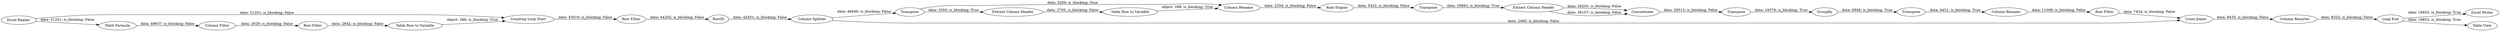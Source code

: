 digraph {
	"7416148573485836475_56" [label="Row Filter"]
	"-4064379062252961949_57" [label="Table Row to Variable"]
	"-4064379062252961949_15" [label=Transpose]
	"-4064379062252961949_79" [label=Concatenate]
	"-777887979225632697_29" [label="Loop End"]
	"-777887979225632697_2" [label="Excel Reader"]
	"-4064379062252961949_14" [label="Row Filter"]
	"-777887979225632697_59" [label="Excel Writer"]
	"-777887979225632697_58" [label="Counting Loop Start"]
	"7416148573485836475_57" [label="Table Row to Variable"]
	"7416148573485836475_54" [label="Math Formula"]
	"-4064379062252961949_86" [label="Cross Joiner"]
	"-4064379062252961949_78" [label="Rule Engine"]
	"-4064379062252961949_87" [label="Column Resorter"]
	"7416148573485836475_55" [label="Column Filter"]
	"-4064379062252961949_58" [label="Column Rename"]
	"-777887979225632697_76" [label="Table View"]
	"-4064379062252961949_51" [label="Extract Column Header"]
	"-4064379062252961949_26" [label=Transpose]
	"-4064379062252961949_82" [label=Transpose]
	"-4064379062252961949_50" [label="Column Splitter"]
	"-4064379062252961949_60" [label=RowID]
	"-4064379062252961949_80" [label=GroupBy]
	"-4064379062252961949_85" [label="Row Filter"]
	"-4064379062252961949_35" [label="Extract Column Header"]
	"-4064379062252961949_84" [label="Column Rename"]
	"-4064379062252961949_81" [label=Transpose]
	"-4064379062252961949_80" -> "-4064379062252961949_82" [label="data: 6949; is_blocking: True"]
	"-4064379062252961949_81" -> "-4064379062252961949_80" [label="data: 18379; is_blocking: True"]
	"7416148573485836475_56" -> "7416148573485836475_57" [label="data: 2842; is_blocking: False"]
	"-4064379062252961949_86" -> "-4064379062252961949_87" [label="data: 8435; is_blocking: False"]
	"-4064379062252961949_26" -> "-4064379062252961949_35" [label="data: 29893; is_blocking: True"]
	"-4064379062252961949_79" -> "-4064379062252961949_81" [label="data: 29513; is_blocking: False"]
	"-4064379062252961949_15" -> "-4064379062252961949_58" [label="data: 3260; is_blocking: True"]
	"-4064379062252961949_87" -> "-777887979225632697_29" [label="data: 8202; is_blocking: False"]
	"-4064379062252961949_14" -> "-4064379062252961949_60" [label="data: 44202; is_blocking: False"]
	"-4064379062252961949_78" -> "-4064379062252961949_26" [label="data: 5422; is_blocking: False"]
	"-777887979225632697_29" -> "-777887979225632697_76" [label="data: 16852; is_blocking: True"]
	"-777887979225632697_58" -> "-4064379062252961949_14" [label="data: 43019; is_blocking: False"]
	"-4064379062252961949_82" -> "-4064379062252961949_84" [label="data: 4451; is_blocking: True"]
	"-4064379062252961949_57" -> "-4064379062252961949_58" [label="object: 288; is_blocking: True"]
	"-4064379062252961949_50" -> "-4064379062252961949_15" [label="data: 46846; is_blocking: False"]
	"-777887979225632697_2" -> "7416148573485836475_54" [label="data: 51201; is_blocking: False"]
	"-4064379062252961949_60" -> "-4064379062252961949_50" [label="data: 44201; is_blocking: False"]
	"-4064379062252961949_15" -> "-4064379062252961949_51" [label="data: 3260; is_blocking: True"]
	"-777887979225632697_29" -> "-777887979225632697_59" [label="data: 16852; is_blocking: True"]
	"-4064379062252961949_35" -> "-4064379062252961949_79" [label="data: 29205; is_blocking: False"]
	"-4064379062252961949_51" -> "-4064379062252961949_57" [label="data: 2705; is_blocking: False"]
	"-4064379062252961949_84" -> "-4064379062252961949_85" [label="data: 11009; is_blocking: False"]
	"7416148573485836475_55" -> "7416148573485836475_56" [label="data: 2629; is_blocking: False"]
	"-4064379062252961949_50" -> "-4064379062252961949_86" [label="data: 2480; is_blocking: False"]
	"7416148573485836475_57" -> "-777887979225632697_58" [label="object: 288; is_blocking: True"]
	"-4064379062252961949_35" -> "-4064379062252961949_79" [label="data: 38157; is_blocking: False"]
	"7416148573485836475_54" -> "7416148573485836475_55" [label="data: 49637; is_blocking: False"]
	"-4064379062252961949_85" -> "-4064379062252961949_86" [label="data: 7424; is_blocking: False"]
	"-777887979225632697_2" -> "-777887979225632697_58" [label="data: 51201; is_blocking: False"]
	"-4064379062252961949_58" -> "-4064379062252961949_78" [label="data: 2254; is_blocking: False"]
	rankdir=LR
}

